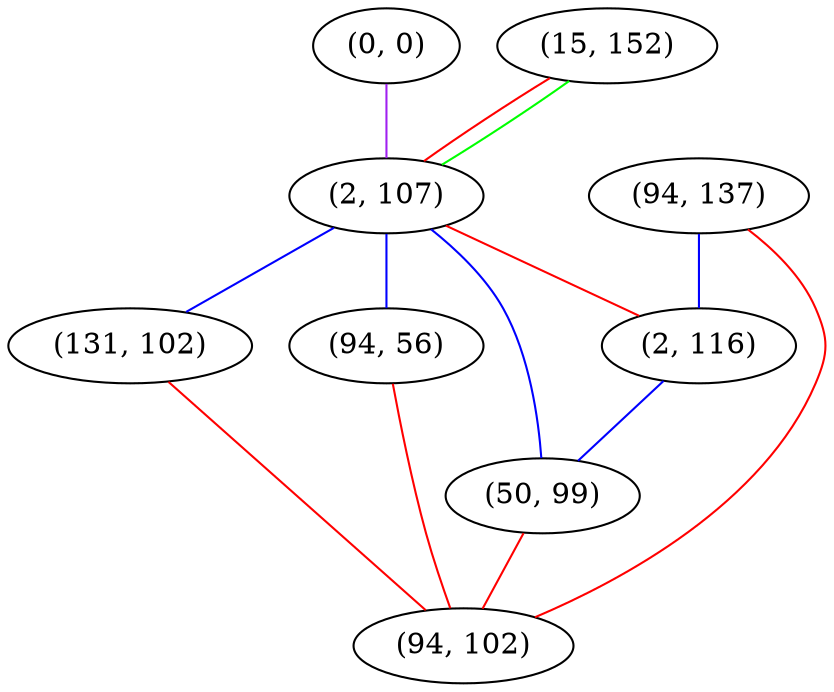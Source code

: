 graph "" {
"(0, 0)";
"(15, 152)";
"(94, 137)";
"(2, 107)";
"(2, 116)";
"(131, 102)";
"(50, 99)";
"(94, 56)";
"(94, 102)";
"(0, 0)" -- "(2, 107)"  [color=purple, key=0, weight=4];
"(15, 152)" -- "(2, 107)"  [color=red, key=0, weight=1];
"(15, 152)" -- "(2, 107)"  [color=green, key=1, weight=2];
"(94, 137)" -- "(2, 116)"  [color=blue, key=0, weight=3];
"(94, 137)" -- "(94, 102)"  [color=red, key=0, weight=1];
"(2, 107)" -- "(50, 99)"  [color=blue, key=0, weight=3];
"(2, 107)" -- "(2, 116)"  [color=red, key=0, weight=1];
"(2, 107)" -- "(131, 102)"  [color=blue, key=0, weight=3];
"(2, 107)" -- "(94, 56)"  [color=blue, key=0, weight=3];
"(2, 116)" -- "(50, 99)"  [color=blue, key=0, weight=3];
"(131, 102)" -- "(94, 102)"  [color=red, key=0, weight=1];
"(50, 99)" -- "(94, 102)"  [color=red, key=0, weight=1];
"(94, 56)" -- "(94, 102)"  [color=red, key=0, weight=1];
}
